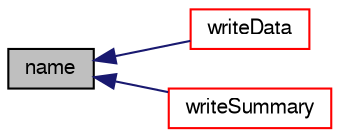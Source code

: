 digraph "name"
{
  bgcolor="transparent";
  edge [fontname="FreeSans",fontsize="10",labelfontname="FreeSans",labelfontsize="10"];
  node [fontname="FreeSans",fontsize="10",shape=record];
  rankdir="LR";
  Node657 [label="name",height=0.2,width=0.4,color="black", fillcolor="grey75", style="filled", fontcolor="black"];
  Node657 -> Node658 [dir="back",color="midnightblue",fontsize="10",style="solid",fontname="FreeSans"];
  Node658 [label="writeData",height=0.2,width=0.4,color="red",URL="$a21306.html#a25900c366cb0a98321899fde6c66dab7",tooltip="write reconstruction information for the object "];
  Node657 -> Node660 [dir="back",color="midnightblue",fontsize="10",style="solid",fontname="FreeSans"];
  Node660 [label="writeSummary",height=0.2,width=0.4,color="red",URL="$a21306.html#a5be9e99101b9e3b0c97c7c94ceb0f5d3",tooltip="write summary information about the object "];
}
